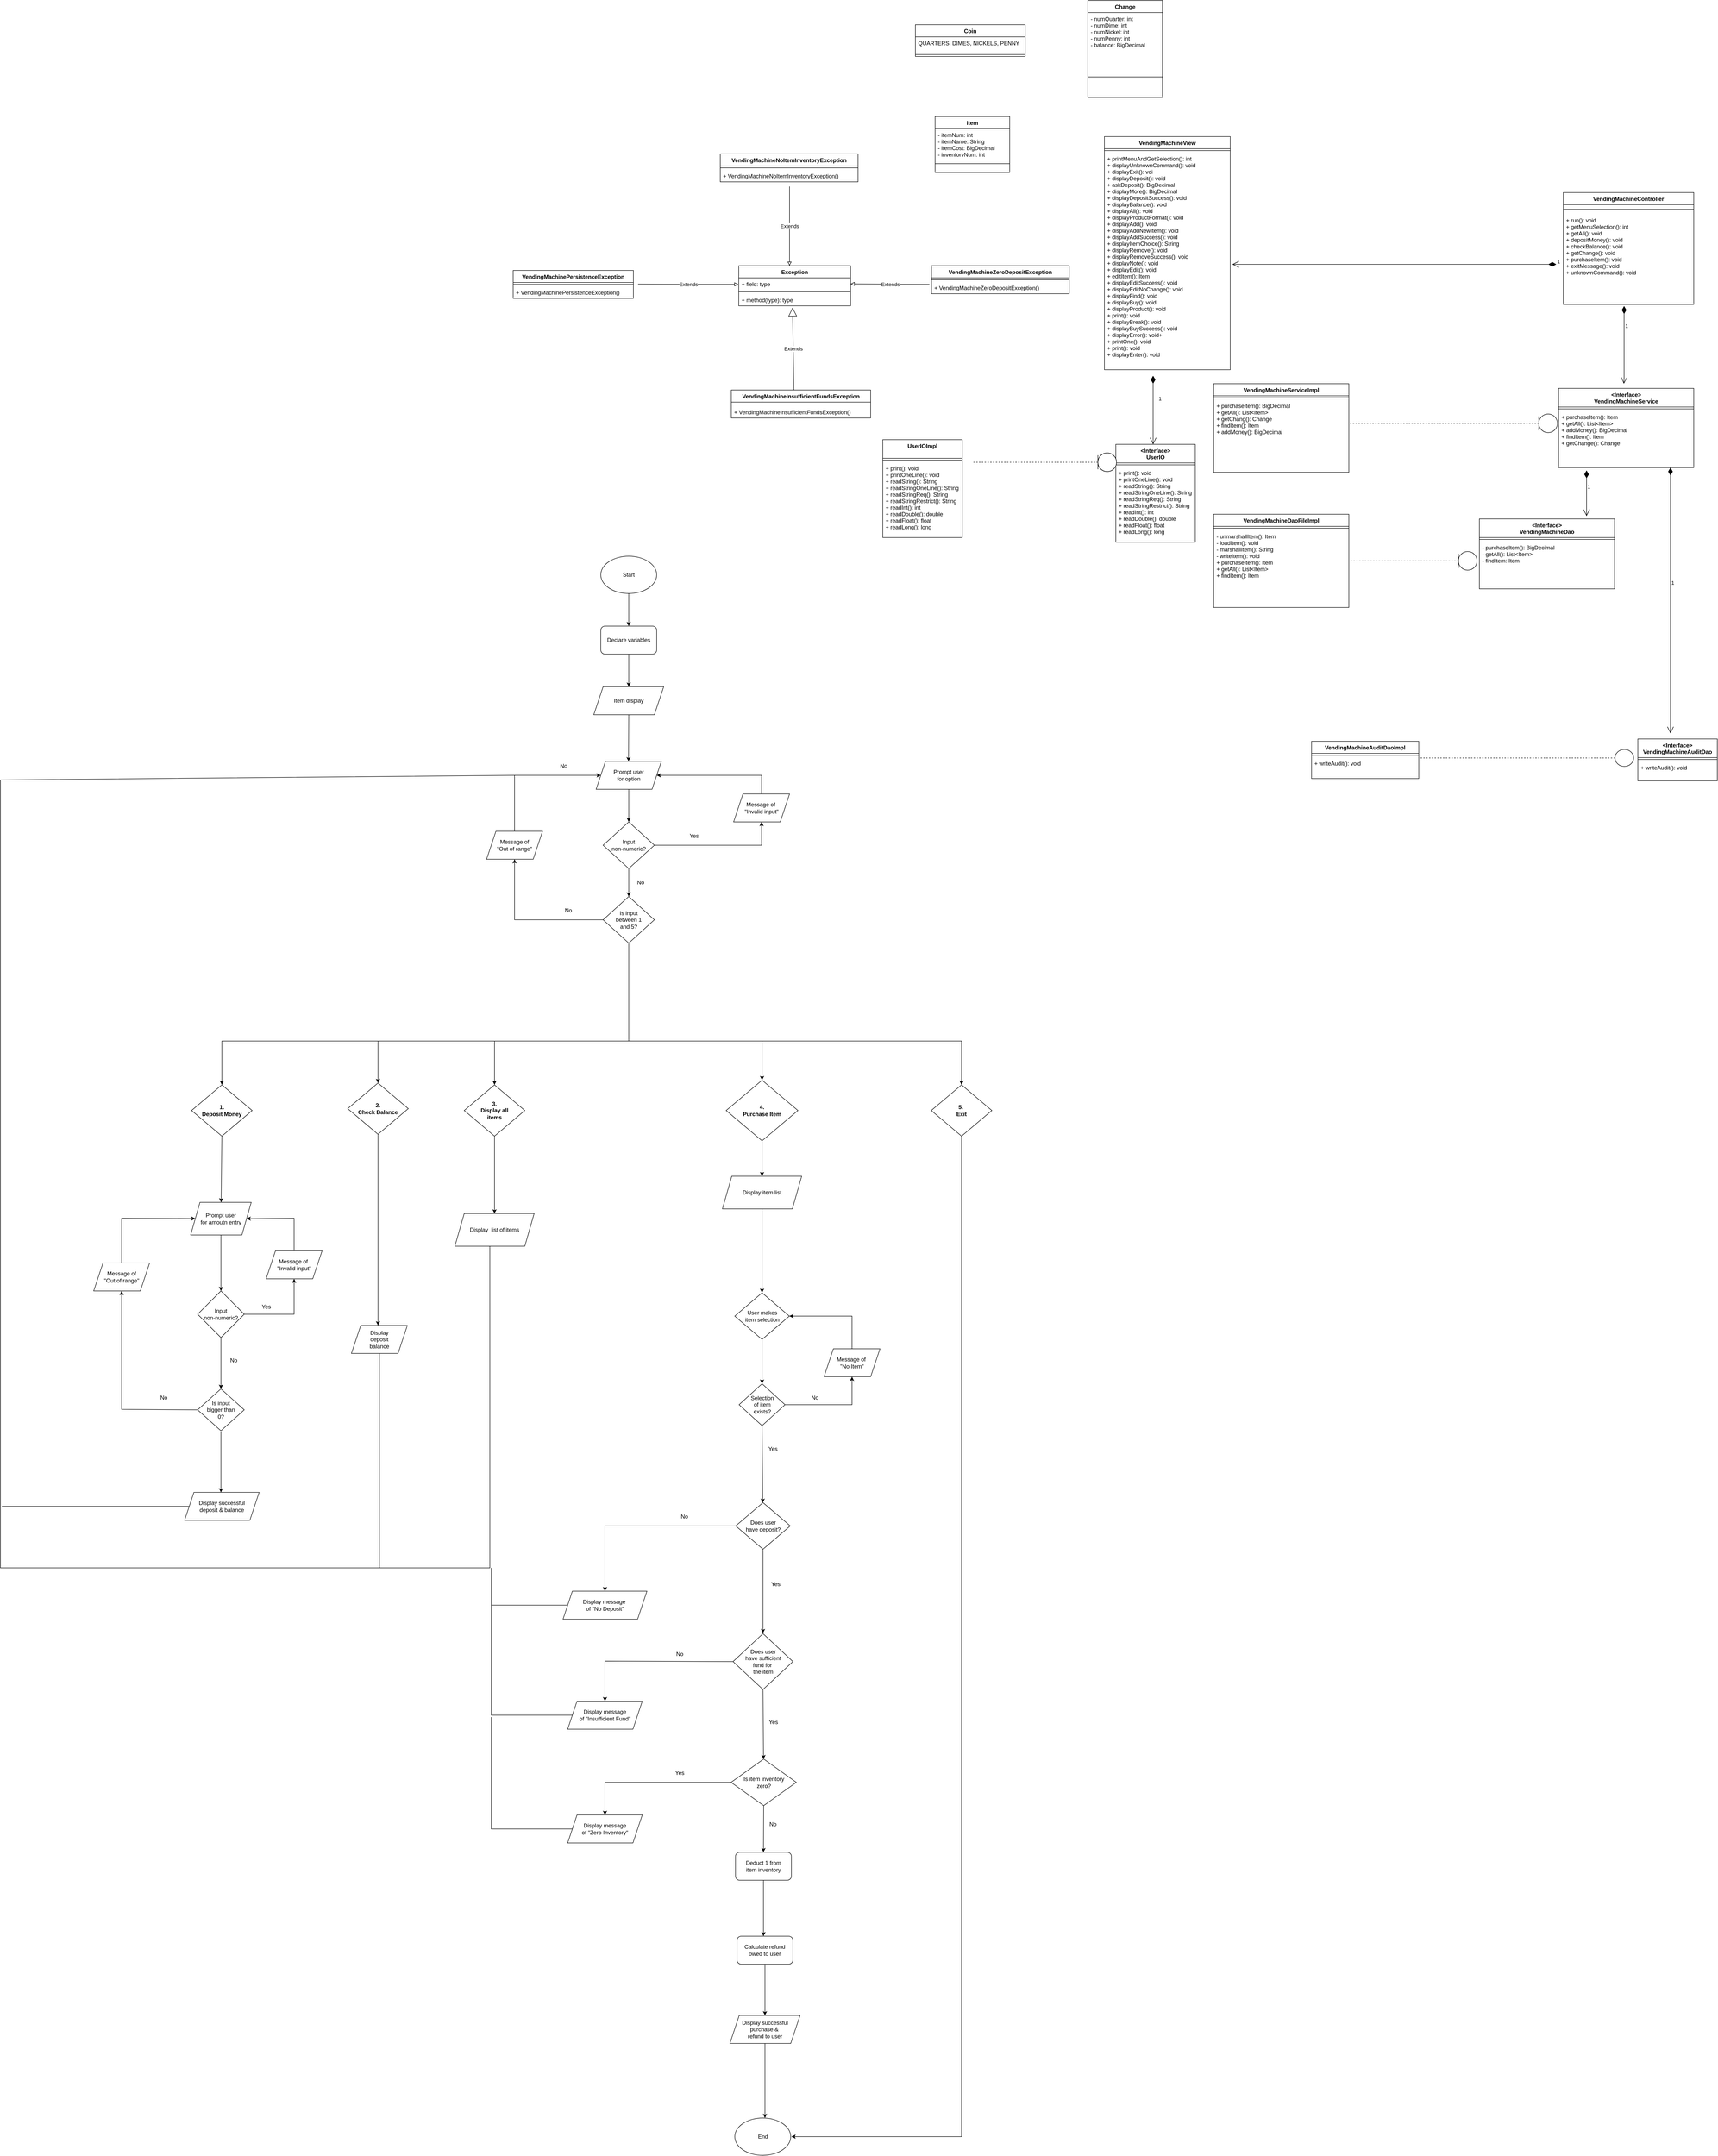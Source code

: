 <mxfile version="20.1.1" type="device"><diagram id="lfZnFg493xUVyy1Haq8Z" name="Page-1"><mxGraphModel dx="4330" dy="4660" grid="1" gridSize="10" guides="1" tooltips="1" connect="1" arrows="1" fold="1" page="1" pageScale="1" pageWidth="850" pageHeight="1100" math="0" shadow="0"><root><mxCell id="0"/><mxCell id="1" parent="0"/><mxCell id="xBN7aVPidOeXTF89LQFy-1" value="Start" style="ellipse;whiteSpace=wrap;html=1;" parent="1" vertex="1"><mxGeometry x="355" y="-590" width="120" height="80" as="geometry"/></mxCell><mxCell id="xBN7aVPidOeXTF89LQFy-2" value="Declare variables" style="rounded=1;whiteSpace=wrap;html=1;" parent="1" vertex="1"><mxGeometry x="355" y="-440" width="120" height="60" as="geometry"/></mxCell><mxCell id="xBN7aVPidOeXTF89LQFy-6" value="3.&lt;br&gt;Display all&lt;br&gt;items" style="rhombus;whiteSpace=wrap;html=1;fontStyle=1" parent="1" vertex="1"><mxGeometry x="62" y="544" width="130" height="110" as="geometry"/></mxCell><mxCell id="xBN7aVPidOeXTF89LQFy-10" value="5.&amp;nbsp;&lt;br&gt;Exit" style="rhombus;whiteSpace=wrap;html=1;fontStyle=1" parent="1" vertex="1"><mxGeometry x="1064" y="544" width="130" height="110" as="geometry"/></mxCell><mxCell id="xBN7aVPidOeXTF89LQFy-11" value="Display&amp;nbsp; list of items" style="shape=parallelogram;perimeter=parallelogramPerimeter;whiteSpace=wrap;html=1;fixedSize=1;" parent="1" vertex="1"><mxGeometry x="42" y="820" width="170" height="70" as="geometry"/></mxCell><mxCell id="xBN7aVPidOeXTF89LQFy-34" value="End" style="ellipse;whiteSpace=wrap;html=1;" parent="1" vertex="1"><mxGeometry x="642.5" y="2760" width="120" height="80" as="geometry"/></mxCell><mxCell id="xBN7aVPidOeXTF89LQFy-35" value="" style="endArrow=classic;html=1;rounded=0;entryX=0.5;entryY=0;entryDx=0;entryDy=0;exitX=0.5;exitY=1;exitDx=0;exitDy=0;" parent="1" source="xBN7aVPidOeXTF89LQFy-1" target="xBN7aVPidOeXTF89LQFy-2" edge="1"><mxGeometry width="50" height="50" relative="1" as="geometry"><mxPoint x="230" y="170" as="sourcePoint"/><mxPoint x="280" y="120" as="targetPoint"/></mxGeometry></mxCell><mxCell id="xBN7aVPidOeXTF89LQFy-38" value="" style="endArrow=classic;html=1;rounded=0;entryX=0.5;entryY=0;entryDx=0;entryDy=0;exitX=0.5;exitY=1;exitDx=0;exitDy=0;" parent="1" target="xBN7aVPidOeXTF89LQFy-6" edge="1" source="FOKgVZqbNKU5GSkKvoMN-7"><mxGeometry width="50" height="50" relative="1" as="geometry"><mxPoint x="415" y="400" as="sourcePoint"/><mxPoint x="280" y="550" as="targetPoint"/><Array as="points"><mxPoint x="415" y="450"/><mxPoint x="127" y="450"/></Array></mxGeometry></mxCell><mxCell id="xBN7aVPidOeXTF89LQFy-43" value="Prompt user &lt;br&gt;for option" style="shape=parallelogram;perimeter=parallelogramPerimeter;whiteSpace=wrap;html=1;fixedSize=1;" parent="1" vertex="1"><mxGeometry x="345" y="-150" width="140" height="60" as="geometry"/></mxCell><mxCell id="xBN7aVPidOeXTF89LQFy-45" value="" style="endArrow=classic;html=1;rounded=0;entryX=0.5;entryY=0;entryDx=0;entryDy=0;exitX=0.5;exitY=1;exitDx=0;exitDy=0;" parent="1" source="xBN7aVPidOeXTF89LQFy-6" target="xBN7aVPidOeXTF89LQFy-11" edge="1"><mxGeometry width="50" height="50" relative="1" as="geometry"><mxPoint x="213" y="840" as="sourcePoint"/><mxPoint x="263" y="790" as="targetPoint"/></mxGeometry></mxCell><mxCell id="xBN7aVPidOeXTF89LQFy-81" value="" style="endArrow=classic;html=1;rounded=0;entryX=0.5;entryY=0;entryDx=0;entryDy=0;" parent="1" target="xBN7aVPidOeXTF89LQFy-10" edge="1"><mxGeometry width="50" height="50" relative="1" as="geometry"><mxPoint x="410" y="450" as="sourcePoint"/><mxPoint x="128" y="360" as="targetPoint"/><Array as="points"><mxPoint x="483" y="450"/><mxPoint x="598" y="450"/><mxPoint x="1129" y="450"/></Array></mxGeometry></mxCell><mxCell id="FOKgVZqbNKU5GSkKvoMN-6" value="Input&lt;br&gt;non-numeric?" style="rhombus;whiteSpace=wrap;html=1;" parent="1" vertex="1"><mxGeometry x="360" y="-20" width="110" height="100" as="geometry"/></mxCell><mxCell id="FOKgVZqbNKU5GSkKvoMN-7" value="Is input &lt;br&gt;between 1 &lt;br&gt;and 5?" style="rhombus;whiteSpace=wrap;html=1;" parent="1" vertex="1"><mxGeometry x="360" y="140" width="110" height="100" as="geometry"/></mxCell><mxCell id="FOKgVZqbNKU5GSkKvoMN-8" value="" style="endArrow=classic;html=1;rounded=0;exitX=0.5;exitY=1;exitDx=0;exitDy=0;exitPerimeter=0;" parent="1" source="xBN7aVPidOeXTF89LQFy-43" target="FOKgVZqbNKU5GSkKvoMN-6" edge="1"><mxGeometry width="50" height="50" relative="1" as="geometry"><mxPoint x="390" y="170" as="sourcePoint"/><mxPoint x="440" y="120" as="targetPoint"/></mxGeometry></mxCell><mxCell id="FOKgVZqbNKU5GSkKvoMN-9" value="" style="endArrow=classic;html=1;rounded=0;exitX=1;exitY=0.5;exitDx=0;exitDy=0;entryX=0.5;entryY=1;entryDx=0;entryDy=0;" parent="1" source="FOKgVZqbNKU5GSkKvoMN-6" target="FOKgVZqbNKU5GSkKvoMN-67" edge="1"><mxGeometry width="50" height="50" relative="1" as="geometry"><mxPoint x="390" y="170" as="sourcePoint"/><mxPoint x="730" y="30" as="targetPoint"/><Array as="points"><mxPoint x="570" y="30"/><mxPoint x="700" y="30"/></Array></mxGeometry></mxCell><mxCell id="FOKgVZqbNKU5GSkKvoMN-10" value="" style="endArrow=classic;html=1;rounded=0;exitX=0.5;exitY=1;exitDx=0;exitDy=0;entryX=0.5;entryY=0;entryDx=0;entryDy=0;" parent="1" source="FOKgVZqbNKU5GSkKvoMN-6" target="FOKgVZqbNKU5GSkKvoMN-7" edge="1"><mxGeometry width="50" height="50" relative="1" as="geometry"><mxPoint x="390" y="130" as="sourcePoint"/><mxPoint x="500" y="240" as="targetPoint"/></mxGeometry></mxCell><mxCell id="FOKgVZqbNKU5GSkKvoMN-23" value="" style="endArrow=none;html=1;rounded=0;entryX=0.5;entryY=1;entryDx=0;entryDy=0;startArrow=none;strokeColor=none;" parent="1" edge="1"><mxGeometry width="50" height="50" relative="1" as="geometry"><mxPoint x="-428.059" y="1620" as="sourcePoint"/><mxPoint x="-426" y="1480" as="targetPoint"/><Array as="points"/></mxGeometry></mxCell><mxCell id="FOKgVZqbNKU5GSkKvoMN-65" value="No" style="text;html=1;align=center;verticalAlign=middle;resizable=0;points=[];autosize=1;strokeColor=none;fillColor=none;" parent="1" vertex="1"><mxGeometry x="425" y="100" width="30" height="20" as="geometry"/></mxCell><mxCell id="FOKgVZqbNKU5GSkKvoMN-67" value="Message of&amp;nbsp;&lt;br&gt;&quot;Invalid input&quot;" style="shape=parallelogram;perimeter=parallelogramPerimeter;whiteSpace=wrap;html=1;fixedSize=1;" parent="1" vertex="1"><mxGeometry x="640" y="-80" width="120" height="60" as="geometry"/></mxCell><mxCell id="FOKgVZqbNKU5GSkKvoMN-68" value="" style="endArrow=classic;html=1;rounded=0;entryX=1;entryY=0.5;entryDx=0;entryDy=0;exitX=0.5;exitY=0;exitDx=0;exitDy=0;" parent="1" source="FOKgVZqbNKU5GSkKvoMN-67" target="xBN7aVPidOeXTF89LQFy-43" edge="1"><mxGeometry width="50" height="50" relative="1" as="geometry"><mxPoint x="710" y="-120" as="sourcePoint"/><mxPoint x="755" y="-150" as="targetPoint"/><Array as="points"><mxPoint x="700" y="-120"/></Array></mxGeometry></mxCell><mxCell id="FOKgVZqbNKU5GSkKvoMN-70" value="Yes" style="text;html=1;align=center;verticalAlign=middle;resizable=0;points=[];autosize=1;strokeColor=none;fillColor=none;" parent="1" vertex="1"><mxGeometry x="535" width="40" height="20" as="geometry"/></mxCell><mxCell id="FOKgVZqbNKU5GSkKvoMN-72" value="No" style="text;html=1;align=center;verticalAlign=middle;resizable=0;points=[];autosize=1;strokeColor=none;fillColor=none;" parent="1" vertex="1"><mxGeometry x="270" y="160" width="30" height="20" as="geometry"/></mxCell><mxCell id="FOKgVZqbNKU5GSkKvoMN-73" value="Message of &lt;br&gt;&quot;Out of range&quot;" style="shape=parallelogram;perimeter=parallelogramPerimeter;whiteSpace=wrap;html=1;fixedSize=1;" parent="1" vertex="1"><mxGeometry x="110" width="120" height="60" as="geometry"/></mxCell><mxCell id="FOKgVZqbNKU5GSkKvoMN-74" value="" style="endArrow=classic;html=1;rounded=0;entryX=0.5;entryY=1;entryDx=0;entryDy=0;exitX=0;exitY=0.5;exitDx=0;exitDy=0;" parent="1" source="FOKgVZqbNKU5GSkKvoMN-7" target="FOKgVZqbNKU5GSkKvoMN-73" edge="1"><mxGeometry width="50" height="50" relative="1" as="geometry"><mxPoint x="170" y="190" as="sourcePoint"/><mxPoint x="490" y="40" as="targetPoint"/><Array as="points"><mxPoint x="170" y="190"/></Array></mxGeometry></mxCell><mxCell id="FOKgVZqbNKU5GSkKvoMN-75" value="" style="endArrow=classic;html=1;rounded=0;exitX=0.5;exitY=0;exitDx=0;exitDy=0;entryX=0;entryY=0.5;entryDx=0;entryDy=0;" parent="1" source="FOKgVZqbNKU5GSkKvoMN-73" target="xBN7aVPidOeXTF89LQFy-43" edge="1"><mxGeometry width="50" height="50" relative="1" as="geometry"><mxPoint x="440" y="90" as="sourcePoint"/><mxPoint x="170" y="-120" as="targetPoint"/><Array as="points"><mxPoint x="170" y="-120"/></Array></mxGeometry></mxCell><mxCell id="u7jeLfKFy6YRmTF81xtY-1" value="Item display" style="shape=parallelogram;perimeter=parallelogramPerimeter;whiteSpace=wrap;html=1;fixedSize=1;" parent="1" vertex="1"><mxGeometry x="340" y="-310" width="150" height="60" as="geometry"/></mxCell><mxCell id="u7jeLfKFy6YRmTF81xtY-2" value="" style="endArrow=classic;html=1;rounded=0;exitX=0.5;exitY=1;exitDx=0;exitDy=0;entryX=0.5;entryY=0;entryDx=0;entryDy=0;" parent="1" source="xBN7aVPidOeXTF89LQFy-2" target="u7jeLfKFy6YRmTF81xtY-1" edge="1"><mxGeometry width="50" height="50" relative="1" as="geometry"><mxPoint x="480" y="-270" as="sourcePoint"/><mxPoint x="530" y="-320" as="targetPoint"/></mxGeometry></mxCell><mxCell id="u7jeLfKFy6YRmTF81xtY-3" value="" style="endArrow=classic;html=1;rounded=0;exitX=0.5;exitY=1;exitDx=0;exitDy=0;" parent="1" source="u7jeLfKFy6YRmTF81xtY-1" edge="1"><mxGeometry width="50" height="50" relative="1" as="geometry"><mxPoint x="414.5" y="-230" as="sourcePoint"/><mxPoint x="414.5" y="-150" as="targetPoint"/></mxGeometry></mxCell><mxCell id="u7jeLfKFy6YRmTF81xtY-5" value="2.&lt;br&gt;Check Balance" style="rhombus;whiteSpace=wrap;html=1;fontStyle=1" parent="1" vertex="1"><mxGeometry x="-188" y="540" width="130" height="110" as="geometry"/></mxCell><mxCell id="u7jeLfKFy6YRmTF81xtY-6" value="1.&lt;br&gt;Deposit Money" style="rhombus;whiteSpace=wrap;html=1;fontStyle=1" parent="1" vertex="1"><mxGeometry x="-523" y="544" width="130" height="110" as="geometry"/></mxCell><mxCell id="u7jeLfKFy6YRmTF81xtY-7" value="" style="endArrow=classic;html=1;rounded=0;entryX=0.5;entryY=0;entryDx=0;entryDy=0;" parent="1" target="u7jeLfKFy6YRmTF81xtY-6" edge="1"><mxGeometry width="50" height="50" relative="1" as="geometry"><mxPoint x="-123" y="450" as="sourcePoint"/><mxPoint x="-523" y="-120" as="targetPoint"/><Array as="points"><mxPoint x="-458" y="450"/></Array></mxGeometry></mxCell><mxCell id="u7jeLfKFy6YRmTF81xtY-8" value="Prompt user&lt;br&gt;for amoutn entry" style="shape=parallelogram;perimeter=parallelogramPerimeter;whiteSpace=wrap;html=1;fixedSize=1;" parent="1" vertex="1"><mxGeometry x="-525" y="796" width="130" height="70" as="geometry"/></mxCell><mxCell id="u7jeLfKFy6YRmTF81xtY-9" value="Input&lt;br&gt;non-numeric?" style="rhombus;whiteSpace=wrap;html=1;" parent="1" vertex="1"><mxGeometry x="-510" y="986" width="100" height="100" as="geometry"/></mxCell><mxCell id="u7jeLfKFy6YRmTF81xtY-10" value="Is input&lt;br&gt;bigger than&lt;br&gt;0?" style="rhombus;whiteSpace=wrap;html=1;" parent="1" vertex="1"><mxGeometry x="-510" y="1196" width="100" height="90" as="geometry"/></mxCell><mxCell id="u7jeLfKFy6YRmTF81xtY-11" value="" style="endArrow=classic;html=1;rounded=0;exitX=0.5;exitY=1;exitDx=0;exitDy=0;" parent="1" source="u7jeLfKFy6YRmTF81xtY-9" target="u7jeLfKFy6YRmTF81xtY-10" edge="1"><mxGeometry width="50" height="50" relative="1" as="geometry"><mxPoint x="-410" y="1176" as="sourcePoint"/><mxPoint x="-360" y="1126" as="targetPoint"/></mxGeometry></mxCell><mxCell id="u7jeLfKFy6YRmTF81xtY-12" value="" style="endArrow=classic;html=1;rounded=0;exitX=0.5;exitY=1;exitDx=0;exitDy=0;entryX=0.5;entryY=0;entryDx=0;entryDy=0;" parent="1" source="u7jeLfKFy6YRmTF81xtY-8" target="u7jeLfKFy6YRmTF81xtY-9" edge="1"><mxGeometry width="50" height="50" relative="1" as="geometry"><mxPoint x="-410" y="926" as="sourcePoint"/><mxPoint x="-360" y="876" as="targetPoint"/></mxGeometry></mxCell><mxCell id="u7jeLfKFy6YRmTF81xtY-13" value="" style="endArrow=classic;html=1;rounded=0;exitX=0.5;exitY=1;exitDx=0;exitDy=0;" parent="1" source="u7jeLfKFy6YRmTF81xtY-6" target="u7jeLfKFy6YRmTF81xtY-8" edge="1"><mxGeometry width="50" height="50" relative="1" as="geometry"><mxPoint x="-493" y="610" as="sourcePoint"/><mxPoint x="-443" y="560" as="targetPoint"/></mxGeometry></mxCell><mxCell id="u7jeLfKFy6YRmTF81xtY-14" value="Message of&amp;nbsp;&lt;br&gt;&quot;Invalid input&quot;" style="shape=parallelogram;perimeter=parallelogramPerimeter;whiteSpace=wrap;html=1;fixedSize=1;" parent="1" vertex="1"><mxGeometry x="-363" y="900" width="120" height="60" as="geometry"/></mxCell><mxCell id="u7jeLfKFy6YRmTF81xtY-15" value="" style="endArrow=classic;html=1;rounded=0;exitX=1;exitY=0.5;exitDx=0;exitDy=0;entryX=0.5;entryY=1;entryDx=0;entryDy=0;" parent="1" source="u7jeLfKFy6YRmTF81xtY-9" target="u7jeLfKFy6YRmTF81xtY-14" edge="1"><mxGeometry width="50" height="50" relative="1" as="geometry"><mxPoint x="-353" y="1050" as="sourcePoint"/><mxPoint x="-253" y="1040" as="targetPoint"/><Array as="points"><mxPoint x="-303" y="1036"/></Array></mxGeometry></mxCell><mxCell id="u7jeLfKFy6YRmTF81xtY-16" value="Yes" style="text;html=1;align=center;verticalAlign=middle;resizable=0;points=[];autosize=1;strokeColor=none;fillColor=none;" parent="1" vertex="1"><mxGeometry x="-383" y="1005" width="40" height="30" as="geometry"/></mxCell><mxCell id="u7jeLfKFy6YRmTF81xtY-17" value="No" style="text;html=1;align=center;verticalAlign=middle;resizable=0;points=[];autosize=1;strokeColor=none;fillColor=none;" parent="1" vertex="1"><mxGeometry x="-453" y="1120" width="40" height="30" as="geometry"/></mxCell><mxCell id="u7jeLfKFy6YRmTF81xtY-18" value="" style="endArrow=classic;html=1;rounded=0;entryX=1;entryY=0.5;entryDx=0;entryDy=0;exitX=0.5;exitY=0;exitDx=0;exitDy=0;" parent="1" source="u7jeLfKFy6YRmTF81xtY-14" target="u7jeLfKFy6YRmTF81xtY-8" edge="1"><mxGeometry width="50" height="50" relative="1" as="geometry"><mxPoint x="-253" y="830" as="sourcePoint"/><mxPoint x="-113" y="980" as="targetPoint"/><Array as="points"><mxPoint x="-303" y="830"/></Array></mxGeometry></mxCell><mxCell id="u7jeLfKFy6YRmTF81xtY-19" value="Message of&lt;br&gt;&quot;Out of range&quot;" style="shape=parallelogram;perimeter=parallelogramPerimeter;whiteSpace=wrap;html=1;fixedSize=1;" parent="1" vertex="1"><mxGeometry x="-733" y="926" width="120" height="60" as="geometry"/></mxCell><mxCell id="u7jeLfKFy6YRmTF81xtY-20" value="" style="endArrow=classic;html=1;rounded=0;entryX=0.5;entryY=1;entryDx=0;entryDy=0;exitX=0;exitY=0.5;exitDx=0;exitDy=0;" parent="1" source="u7jeLfKFy6YRmTF81xtY-10" target="u7jeLfKFy6YRmTF81xtY-19" edge="1"><mxGeometry width="50" height="50" relative="1" as="geometry"><mxPoint x="-513" y="1240" as="sourcePoint"/><mxPoint x="-683" y="1050" as="targetPoint"/><Array as="points"><mxPoint x="-673" y="1240"/></Array></mxGeometry></mxCell><mxCell id="u7jeLfKFy6YRmTF81xtY-22" value="No" style="text;html=1;align=center;verticalAlign=middle;resizable=0;points=[];autosize=1;strokeColor=none;fillColor=none;" parent="1" vertex="1"><mxGeometry x="-603" y="1200" width="40" height="30" as="geometry"/></mxCell><mxCell id="u7jeLfKFy6YRmTF81xtY-23" value="" style="endArrow=classic;html=1;rounded=0;exitX=0.5;exitY=0;exitDx=0;exitDy=0;" parent="1" source="u7jeLfKFy6YRmTF81xtY-19" target="u7jeLfKFy6YRmTF81xtY-8" edge="1"><mxGeometry width="50" height="50" relative="1" as="geometry"><mxPoint x="-663" y="900" as="sourcePoint"/><mxPoint x="-663" y="810" as="targetPoint"/><Array as="points"><mxPoint x="-673" y="830"/></Array></mxGeometry></mxCell><mxCell id="u7jeLfKFy6YRmTF81xtY-24" value="" style="endArrow=classic;html=1;rounded=0;" parent="1" edge="1"><mxGeometry width="50" height="50" relative="1" as="geometry"><mxPoint x="-460" y="1288" as="sourcePoint"/><mxPoint x="-460" y="1418" as="targetPoint"/></mxGeometry></mxCell><mxCell id="u7jeLfKFy6YRmTF81xtY-25" value="Display successful&lt;br&gt;deposit &amp;amp; balance" style="shape=parallelogram;perimeter=parallelogramPerimeter;whiteSpace=wrap;html=1;fixedSize=1;" parent="1" vertex="1"><mxGeometry x="-538" y="1418" width="160" height="60" as="geometry"/></mxCell><mxCell id="u7jeLfKFy6YRmTF81xtY-28" value="" style="endArrow=classic;html=1;rounded=0;entryX=0.5;entryY=0;entryDx=0;entryDy=0;" parent="1" target="u7jeLfKFy6YRmTF81xtY-5" edge="1"><mxGeometry width="50" height="50" relative="1" as="geometry"><mxPoint x="127" y="450" as="sourcePoint"/><mxPoint x="17" y="660" as="targetPoint"/><Array as="points"><mxPoint x="-123" y="450"/></Array></mxGeometry></mxCell><mxCell id="u7jeLfKFy6YRmTF81xtY-29" value="Display&lt;br&gt;deposit&lt;br&gt;balance" style="shape=parallelogram;perimeter=parallelogramPerimeter;whiteSpace=wrap;html=1;fixedSize=1;" parent="1" vertex="1"><mxGeometry x="-180" y="1060" width="120" height="60" as="geometry"/></mxCell><mxCell id="u7jeLfKFy6YRmTF81xtY-30" value="" style="endArrow=classic;html=1;rounded=0;exitX=0.5;exitY=1;exitDx=0;exitDy=0;" parent="1" source="u7jeLfKFy6YRmTF81xtY-5" edge="1"><mxGeometry width="50" height="50" relative="1" as="geometry"><mxPoint x="-63" y="860" as="sourcePoint"/><mxPoint x="-123" y="1060" as="targetPoint"/></mxGeometry></mxCell><mxCell id="u7jeLfKFy6YRmTF81xtY-31" value="" style="endArrow=none;html=1;rounded=0;entryX=0.5;entryY=1;entryDx=0;entryDy=0;" parent="1" target="u7jeLfKFy6YRmTF81xtY-29" edge="1"><mxGeometry width="50" height="50" relative="1" as="geometry"><mxPoint x="170" y="-120" as="sourcePoint"/><mxPoint x="-13" y="1370" as="targetPoint"/><Array as="points"><mxPoint x="-933" y="-110"/><mxPoint x="-933" y="1580"/><mxPoint x="-120" y="1580"/></Array></mxGeometry></mxCell><mxCell id="u7jeLfKFy6YRmTF81xtY-32" value="" style="endArrow=none;html=1;rounded=0;entryX=0.441;entryY=1;entryDx=0;entryDy=0;entryPerimeter=0;" parent="1" target="xBN7aVPidOeXTF89LQFy-11" edge="1"><mxGeometry width="50" height="50" relative="1" as="geometry"><mxPoint x="-133" y="1580" as="sourcePoint"/><mxPoint x="207" y="1370" as="targetPoint"/><Array as="points"><mxPoint x="117" y="1580"/></Array></mxGeometry></mxCell><mxCell id="u7jeLfKFy6YRmTF81xtY-38" value="4.&lt;br&gt;Purchase Item" style="rhombus;whiteSpace=wrap;html=1;fontStyle=1" parent="1" vertex="1"><mxGeometry x="624" y="534" width="154" height="130" as="geometry"/></mxCell><mxCell id="u7jeLfKFy6YRmTF81xtY-39" value="Display item list" style="shape=parallelogram;perimeter=parallelogramPerimeter;whiteSpace=wrap;html=1;fixedSize=1;" parent="1" vertex="1"><mxGeometry x="616" y="740" width="170" height="70" as="geometry"/></mxCell><mxCell id="u7jeLfKFy6YRmTF81xtY-40" value="User makes&lt;br&gt;item selection" style="rhombus;whiteSpace=wrap;html=1;" parent="1" vertex="1"><mxGeometry x="642.5" y="990" width="117" height="100" as="geometry"/></mxCell><mxCell id="u7jeLfKFy6YRmTF81xtY-42" value="Selection &lt;br&gt;of item&lt;br&gt;exists?" style="rhombus;whiteSpace=wrap;html=1;" parent="1" vertex="1"><mxGeometry x="651.75" y="1185" width="98.5" height="90" as="geometry"/></mxCell><mxCell id="u7jeLfKFy6YRmTF81xtY-43" value="Message of&amp;nbsp;&lt;br&gt;&quot;No Item&quot;" style="shape=parallelogram;perimeter=parallelogramPerimeter;whiteSpace=wrap;html=1;fixedSize=1;" parent="1" vertex="1"><mxGeometry x="834" y="1110" width="120" height="60" as="geometry"/></mxCell><mxCell id="u7jeLfKFy6YRmTF81xtY-44" value="" style="endArrow=classic;html=1;rounded=0;entryX=0.5;entryY=0;entryDx=0;entryDy=0;" parent="1" target="u7jeLfKFy6YRmTF81xtY-38" edge="1"><mxGeometry width="50" height="50" relative="1" as="geometry"><mxPoint x="701" y="450" as="sourcePoint"/><mxPoint x="464" y="370" as="targetPoint"/></mxGeometry></mxCell><mxCell id="u7jeLfKFy6YRmTF81xtY-45" value="" style="endArrow=classic;html=1;rounded=0;exitX=0.5;exitY=1;exitDx=0;exitDy=0;" parent="1" source="u7jeLfKFy6YRmTF81xtY-38" edge="1"><mxGeometry width="50" height="50" relative="1" as="geometry"><mxPoint x="414" y="770" as="sourcePoint"/><mxPoint x="701" y="740" as="targetPoint"/></mxGeometry></mxCell><mxCell id="u7jeLfKFy6YRmTF81xtY-46" value="" style="endArrow=classic;html=1;rounded=0;exitX=0.5;exitY=1;exitDx=0;exitDy=0;entryX=0.5;entryY=0;entryDx=0;entryDy=0;" parent="1" source="u7jeLfKFy6YRmTF81xtY-39" target="u7jeLfKFy6YRmTF81xtY-40" edge="1"><mxGeometry width="50" height="50" relative="1" as="geometry"><mxPoint x="414" y="1040" as="sourcePoint"/><mxPoint x="464" y="990" as="targetPoint"/></mxGeometry></mxCell><mxCell id="u7jeLfKFy6YRmTF81xtY-47" value="" style="endArrow=classic;html=1;rounded=0;exitX=0.5;exitY=1;exitDx=0;exitDy=0;entryX=0.5;entryY=0;entryDx=0;entryDy=0;" parent="1" source="u7jeLfKFy6YRmTF81xtY-40" target="u7jeLfKFy6YRmTF81xtY-42" edge="1"><mxGeometry width="50" height="50" relative="1" as="geometry"><mxPoint x="674" y="1200" as="sourcePoint"/><mxPoint x="724" y="1150" as="targetPoint"/></mxGeometry></mxCell><mxCell id="u7jeLfKFy6YRmTF81xtY-48" value="" style="endArrow=classic;html=1;rounded=0;entryX=0.5;entryY=1;entryDx=0;entryDy=0;exitX=1;exitY=0.5;exitDx=0;exitDy=0;" parent="1" source="u7jeLfKFy6YRmTF81xtY-42" target="u7jeLfKFy6YRmTF81xtY-43" edge="1"><mxGeometry width="50" height="50" relative="1" as="geometry"><mxPoint x="754" y="1230" as="sourcePoint"/><mxPoint x="724" y="1150" as="targetPoint"/><Array as="points"><mxPoint x="894" y="1230"/></Array></mxGeometry></mxCell><mxCell id="u7jeLfKFy6YRmTF81xtY-49" value="No" style="text;html=1;align=center;verticalAlign=middle;resizable=0;points=[];autosize=1;strokeColor=none;fillColor=none;" parent="1" vertex="1"><mxGeometry x="794" y="1200" width="40" height="30" as="geometry"/></mxCell><mxCell id="u7jeLfKFy6YRmTF81xtY-50" value="" style="endArrow=classic;html=1;rounded=0;entryX=1;entryY=0.5;entryDx=0;entryDy=0;exitX=0.5;exitY=0;exitDx=0;exitDy=0;" parent="1" source="u7jeLfKFy6YRmTF81xtY-43" target="u7jeLfKFy6YRmTF81xtY-40" edge="1"><mxGeometry width="50" height="50" relative="1" as="geometry"><mxPoint x="924" y="1040" as="sourcePoint"/><mxPoint x="724" y="1150" as="targetPoint"/><Array as="points"><mxPoint x="894" y="1040"/></Array></mxGeometry></mxCell><mxCell id="u7jeLfKFy6YRmTF81xtY-57" value="Yes" style="text;html=1;align=center;verticalAlign=middle;resizable=0;points=[];autosize=1;strokeColor=none;fillColor=none;" parent="1" vertex="1"><mxGeometry x="704" y="1310" width="40" height="30" as="geometry"/></mxCell><mxCell id="u7jeLfKFy6YRmTF81xtY-58" value="Does user&lt;br&gt;have sufficient&lt;br&gt;fund for&amp;nbsp;&lt;br&gt;the item" style="rhombus;whiteSpace=wrap;html=1;" parent="1" vertex="1"><mxGeometry x="638.75" y="1721" width="128.5" height="120" as="geometry"/></mxCell><mxCell id="u7jeLfKFy6YRmTF81xtY-59" value="" style="endArrow=classic;html=1;rounded=0;exitX=0.5;exitY=1;exitDx=0;exitDy=0;" parent="1" source="u7jeLfKFy6YRmTF81xtY-42" target="u7jeLfKFy6YRmTF81xtY-64" edge="1"><mxGeometry width="50" height="50" relative="1" as="geometry"><mxPoint x="702" y="1455" as="sourcePoint"/><mxPoint x="702" y="1560" as="targetPoint"/></mxGeometry></mxCell><mxCell id="u7jeLfKFy6YRmTF81xtY-60" value="Yes" style="text;html=1;align=center;verticalAlign=middle;resizable=0;points=[];autosize=1;strokeColor=none;fillColor=none;" parent="1" vertex="1"><mxGeometry x="704" y="1490" width="40" height="30" as="geometry"/></mxCell><mxCell id="u7jeLfKFy6YRmTF81xtY-61" value="Is item inventory&lt;br&gt;zero?" style="rhombus;whiteSpace=wrap;html=1;" parent="1" vertex="1"><mxGeometry x="634.5" y="1990" width="140" height="100" as="geometry"/></mxCell><mxCell id="u7jeLfKFy6YRmTF81xtY-62" value="" style="endArrow=classic;html=1;rounded=0;exitX=0.5;exitY=1;exitDx=0;exitDy=0;" parent="1" source="u7jeLfKFy6YRmTF81xtY-58" target="u7jeLfKFy6YRmTF81xtY-61" edge="1"><mxGeometry width="50" height="50" relative="1" as="geometry"><mxPoint x="695" y="2031" as="sourcePoint"/><mxPoint x="745" y="1981" as="targetPoint"/></mxGeometry></mxCell><mxCell id="u7jeLfKFy6YRmTF81xtY-63" value="Yes" style="text;html=1;align=center;verticalAlign=middle;resizable=0;points=[];autosize=1;strokeColor=none;fillColor=none;" parent="1" vertex="1"><mxGeometry x="705" y="1896" width="40" height="30" as="geometry"/></mxCell><mxCell id="u7jeLfKFy6YRmTF81xtY-64" value="Does user&lt;br&gt;have deposit?" style="rhombus;whiteSpace=wrap;html=1;" parent="1" vertex="1"><mxGeometry x="644.5" y="1440" width="117" height="100" as="geometry"/></mxCell><mxCell id="u7jeLfKFy6YRmTF81xtY-65" value="" style="endArrow=classic;html=1;rounded=0;exitX=0.5;exitY=1;exitDx=0;exitDy=0;" parent="1" source="u7jeLfKFy6YRmTF81xtY-64" edge="1"><mxGeometry width="50" height="50" relative="1" as="geometry"><mxPoint x="694" y="1770" as="sourcePoint"/><mxPoint x="703" y="1720" as="targetPoint"/></mxGeometry></mxCell><mxCell id="u7jeLfKFy6YRmTF81xtY-66" value="Yes" style="text;html=1;align=center;verticalAlign=middle;resizable=0;points=[];autosize=1;strokeColor=none;fillColor=none;" parent="1" vertex="1"><mxGeometry x="710.25" y="1600" width="40" height="30" as="geometry"/></mxCell><mxCell id="u7jeLfKFy6YRmTF81xtY-67" value="Deduct 1 from&lt;br&gt;item inventory" style="rounded=1;whiteSpace=wrap;html=1;" parent="1" vertex="1"><mxGeometry x="644" y="2190" width="120" height="60" as="geometry"/></mxCell><mxCell id="u7jeLfKFy6YRmTF81xtY-68" value="Calculate refund&lt;br&gt;owed to user" style="rounded=1;whiteSpace=wrap;html=1;" parent="1" vertex="1"><mxGeometry x="647.25" y="2370" width="120" height="60" as="geometry"/></mxCell><mxCell id="u7jeLfKFy6YRmTF81xtY-69" value="Display successful&lt;br&gt;purchase &amp;amp;&amp;nbsp;&lt;br&gt;refund to user" style="shape=parallelogram;perimeter=parallelogramPerimeter;whiteSpace=wrap;html=1;fixedSize=1;" parent="1" vertex="1"><mxGeometry x="632" y="2540" width="150.5" height="60" as="geometry"/></mxCell><mxCell id="u7jeLfKFy6YRmTF81xtY-70" value="" style="endArrow=classic;html=1;rounded=0;exitX=0.5;exitY=1;exitDx=0;exitDy=0;entryX=0.5;entryY=0;entryDx=0;entryDy=0;" parent="1" source="u7jeLfKFy6YRmTF81xtY-61" target="u7jeLfKFy6YRmTF81xtY-67" edge="1"><mxGeometry width="50" height="50" relative="1" as="geometry"><mxPoint x="694" y="2050" as="sourcePoint"/><mxPoint x="744" y="2000" as="targetPoint"/></mxGeometry></mxCell><mxCell id="u7jeLfKFy6YRmTF81xtY-71" value="No" style="text;html=1;align=center;verticalAlign=middle;resizable=0;points=[];autosize=1;strokeColor=none;fillColor=none;" parent="1" vertex="1"><mxGeometry x="704" y="2115" width="40" height="30" as="geometry"/></mxCell><mxCell id="u7jeLfKFy6YRmTF81xtY-72" value="" style="endArrow=classic;html=1;rounded=0;exitX=0.5;exitY=1;exitDx=0;exitDy=0;" parent="1" source="u7jeLfKFy6YRmTF81xtY-67" edge="1"><mxGeometry width="50" height="50" relative="1" as="geometry"><mxPoint x="694" y="2400" as="sourcePoint"/><mxPoint x="704" y="2370" as="targetPoint"/></mxGeometry></mxCell><mxCell id="u7jeLfKFy6YRmTF81xtY-73" value="" style="endArrow=classic;html=1;rounded=0;entryX=0.5;entryY=0;entryDx=0;entryDy=0;exitX=0.5;exitY=1;exitDx=0;exitDy=0;" parent="1" source="u7jeLfKFy6YRmTF81xtY-68" target="u7jeLfKFy6YRmTF81xtY-69" edge="1"><mxGeometry width="50" height="50" relative="1" as="geometry"><mxPoint x="704" y="2450" as="sourcePoint"/><mxPoint x="744" y="2350" as="targetPoint"/></mxGeometry></mxCell><mxCell id="u7jeLfKFy6YRmTF81xtY-74" value="" style="endArrow=classic;html=1;rounded=0;entryX=0.5;entryY=0;entryDx=0;entryDy=0;exitX=0.5;exitY=1;exitDx=0;exitDy=0;" parent="1" source="u7jeLfKFy6YRmTF81xtY-69" edge="1"><mxGeometry width="50" height="50" relative="1" as="geometry"><mxPoint x="574" y="2730" as="sourcePoint"/><mxPoint x="707.25" y="2760" as="targetPoint"/></mxGeometry></mxCell><mxCell id="u7jeLfKFy6YRmTF81xtY-75" value="" style="endArrow=classic;html=1;rounded=0;exitX=0.5;exitY=1;exitDx=0;exitDy=0;" parent="1" source="xBN7aVPidOeXTF89LQFy-10" edge="1"><mxGeometry width="50" height="50" relative="1" as="geometry"><mxPoint x="924" y="890" as="sourcePoint"/><mxPoint x="764" y="2800" as="targetPoint"/><Array as="points"><mxPoint x="1129" y="2800"/></Array></mxGeometry></mxCell><mxCell id="u7jeLfKFy6YRmTF81xtY-77" value="No" style="text;html=1;align=center;verticalAlign=middle;resizable=0;points=[];autosize=1;strokeColor=none;fillColor=none;" parent="1" vertex="1"><mxGeometry x="514" y="1455" width="40" height="30" as="geometry"/></mxCell><mxCell id="u7jeLfKFy6YRmTF81xtY-79" value="No" style="text;html=1;align=center;verticalAlign=middle;resizable=0;points=[];autosize=1;strokeColor=none;fillColor=none;" parent="1" vertex="1"><mxGeometry x="504" y="1750" width="40" height="30" as="geometry"/></mxCell><mxCell id="u7jeLfKFy6YRmTF81xtY-81" value="Yes" style="text;html=1;align=center;verticalAlign=middle;resizable=0;points=[];autosize=1;strokeColor=none;fillColor=none;" parent="1" vertex="1"><mxGeometry x="504" y="2005" width="40" height="30" as="geometry"/></mxCell><mxCell id="u7jeLfKFy6YRmTF81xtY-82" value="Display message&amp;nbsp;&lt;br&gt;of &quot;No Deposit&quot;" style="shape=parallelogram;perimeter=parallelogramPerimeter;whiteSpace=wrap;html=1;fixedSize=1;" parent="1" vertex="1"><mxGeometry x="274" y="1630" width="180" height="60" as="geometry"/></mxCell><mxCell id="u7jeLfKFy6YRmTF81xtY-83" value="" style="endArrow=classic;html=1;rounded=0;entryX=0.5;entryY=0;entryDx=0;entryDy=0;" parent="1" target="u7jeLfKFy6YRmTF81xtY-82" edge="1"><mxGeometry width="50" height="50" relative="1" as="geometry"><mxPoint x="644" y="1490" as="sourcePoint"/><mxPoint x="374" y="1590" as="targetPoint"/><Array as="points"><mxPoint x="364" y="1490"/></Array></mxGeometry></mxCell><mxCell id="u7jeLfKFy6YRmTF81xtY-84" value="Display message&lt;br&gt;of &quot;Insufficient Fund&quot;" style="shape=parallelogram;perimeter=parallelogramPerimeter;whiteSpace=wrap;html=1;fixedSize=1;" parent="1" vertex="1"><mxGeometry x="284" y="1866" width="160" height="60" as="geometry"/></mxCell><mxCell id="u7jeLfKFy6YRmTF81xtY-85" value="" style="endArrow=classic;html=1;rounded=0;exitX=0;exitY=0.5;exitDx=0;exitDy=0;entryX=0.5;entryY=0;entryDx=0;entryDy=0;" parent="1" source="u7jeLfKFy6YRmTF81xtY-58" target="u7jeLfKFy6YRmTF81xtY-84" edge="1"><mxGeometry width="50" height="50" relative="1" as="geometry"><mxPoint x="554" y="1730" as="sourcePoint"/><mxPoint x="314" y="1790" as="targetPoint"/><Array as="points"><mxPoint x="364" y="1780"/></Array></mxGeometry></mxCell><mxCell id="u7jeLfKFy6YRmTF81xtY-86" value="Display message&lt;br&gt;of &quot;Zero Inventory&quot;" style="shape=parallelogram;perimeter=parallelogramPerimeter;whiteSpace=wrap;html=1;fixedSize=1;" parent="1" vertex="1"><mxGeometry x="284" y="2110" width="160" height="60" as="geometry"/></mxCell><mxCell id="u7jeLfKFy6YRmTF81xtY-87" value="" style="endArrow=classic;html=1;rounded=0;exitX=0;exitY=0.5;exitDx=0;exitDy=0;entryX=0.5;entryY=0;entryDx=0;entryDy=0;" parent="1" source="u7jeLfKFy6YRmTF81xtY-61" target="u7jeLfKFy6YRmTF81xtY-86" edge="1"><mxGeometry width="50" height="50" relative="1" as="geometry"><mxPoint x="554" y="2070" as="sourcePoint"/><mxPoint x="334" y="2030" as="targetPoint"/><Array as="points"><mxPoint x="364" y="2040"/></Array></mxGeometry></mxCell><mxCell id="u7jeLfKFy6YRmTF81xtY-89" value="" style="endArrow=none;html=1;rounded=0;entryX=0;entryY=0.5;entryDx=0;entryDy=0;" parent="1" target="u7jeLfKFy6YRmTF81xtY-84" edge="1"><mxGeometry width="50" height="50" relative="1" as="geometry"><mxPoint x="120" y="1660" as="sourcePoint"/><mxPoint x="458" y="2020" as="targetPoint"/><Array as="points"><mxPoint x="120" y="1896"/></Array></mxGeometry></mxCell><mxCell id="u7jeLfKFy6YRmTF81xtY-90" value="" style="endArrow=none;html=1;rounded=0;entryX=0;entryY=0.5;entryDx=0;entryDy=0;" parent="1" target="u7jeLfKFy6YRmTF81xtY-86" edge="1"><mxGeometry width="50" height="50" relative="1" as="geometry"><mxPoint x="120" y="1900" as="sourcePoint"/><mxPoint x="338" y="2150" as="targetPoint"/><Array as="points"><mxPoint x="120" y="2140"/></Array></mxGeometry></mxCell><mxCell id="u7jeLfKFy6YRmTF81xtY-104" value="No" style="text;html=1;align=center;verticalAlign=middle;resizable=0;points=[];autosize=1;strokeColor=none;fillColor=none;" parent="1" vertex="1"><mxGeometry x="260" y="-150" width="30" height="20" as="geometry"/></mxCell><mxCell id="u7jeLfKFy6YRmTF81xtY-108" value="Exception" style="swimlane;fontStyle=1;align=center;verticalAlign=top;childLayout=stackLayout;horizontal=1;startSize=26;horizontalStack=0;resizeParent=1;resizeParentMax=0;resizeLast=0;collapsible=1;marginBottom=0;" parent="1" vertex="1"><mxGeometry x="651" y="-1213" width="240" height="86" as="geometry"/></mxCell><mxCell id="u7jeLfKFy6YRmTF81xtY-109" value="+ field: type" style="text;strokeColor=none;fillColor=none;align=left;verticalAlign=top;spacingLeft=4;spacingRight=4;overflow=hidden;rotatable=0;points=[[0,0.5],[1,0.5]];portConstraint=eastwest;" parent="u7jeLfKFy6YRmTF81xtY-108" vertex="1"><mxGeometry y="26" width="240" height="26" as="geometry"/></mxCell><mxCell id="u7jeLfKFy6YRmTF81xtY-110" value="" style="line;strokeWidth=1;fillColor=none;align=left;verticalAlign=middle;spacingTop=-1;spacingLeft=3;spacingRight=3;rotatable=0;labelPosition=right;points=[];portConstraint=eastwest;" parent="u7jeLfKFy6YRmTF81xtY-108" vertex="1"><mxGeometry y="52" width="240" height="8" as="geometry"/></mxCell><mxCell id="u7jeLfKFy6YRmTF81xtY-111" value="+ method(type): type" style="text;strokeColor=none;fillColor=none;align=left;verticalAlign=top;spacingLeft=4;spacingRight=4;overflow=hidden;rotatable=0;points=[[0,0.5],[1,0.5]];portConstraint=eastwest;" parent="u7jeLfKFy6YRmTF81xtY-108" vertex="1"><mxGeometry y="60" width="240" height="26" as="geometry"/></mxCell><mxCell id="u7jeLfKFy6YRmTF81xtY-112" value="VendingMachineInsufficientFundsException" style="swimlane;fontStyle=1;align=center;verticalAlign=top;childLayout=stackLayout;horizontal=1;startSize=26;horizontalStack=0;resizeParent=1;resizeParentMax=0;resizeLast=0;collapsible=1;marginBottom=0;" parent="1" vertex="1"><mxGeometry x="635" y="-946.5" width="299" height="60" as="geometry"/></mxCell><mxCell id="u7jeLfKFy6YRmTF81xtY-113" value="" style="line;strokeWidth=1;fillColor=none;align=left;verticalAlign=middle;spacingTop=-1;spacingLeft=3;spacingRight=3;rotatable=0;labelPosition=right;points=[];portConstraint=eastwest;" parent="u7jeLfKFy6YRmTF81xtY-112" vertex="1"><mxGeometry y="26" width="299" height="8" as="geometry"/></mxCell><mxCell id="u7jeLfKFy6YRmTF81xtY-114" value="+ VendingMachineInsufficientFundsException()" style="text;strokeColor=none;fillColor=none;align=left;verticalAlign=top;spacingLeft=4;spacingRight=4;overflow=hidden;rotatable=0;points=[[0,0.5],[1,0.5]];portConstraint=eastwest;" parent="u7jeLfKFy6YRmTF81xtY-112" vertex="1"><mxGeometry y="34" width="299" height="26" as="geometry"/></mxCell><mxCell id="u7jeLfKFy6YRmTF81xtY-118" value="&lt;Interface&gt;&#10;UserIO" style="swimlane;fontStyle=1;align=center;verticalAlign=top;childLayout=stackLayout;horizontal=1;startSize=40;horizontalStack=0;resizeParent=1;resizeParentMax=0;resizeLast=0;collapsible=1;marginBottom=0;" parent="1" vertex="1"><mxGeometry x="1460" y="-830" width="170.5" height="210" as="geometry"/></mxCell><mxCell id="u7jeLfKFy6YRmTF81xtY-119" value="" style="line;strokeWidth=1;fillColor=none;align=left;verticalAlign=middle;spacingTop=-1;spacingLeft=3;spacingRight=3;rotatable=0;labelPosition=right;points=[];portConstraint=eastwest;" parent="u7jeLfKFy6YRmTF81xtY-118" vertex="1"><mxGeometry y="40" width="170.5" height="8" as="geometry"/></mxCell><mxCell id="u7jeLfKFy6YRmTF81xtY-120" value="+ print(): void&#10;+ printOneLine(): void&#10;+ readString(): String&#10;+ readStringOneLine(): String&#10;+ readStringReq(): String&#10;+ readStringRestrict(): String&#10;+ readInt(): int&#10;+ readDouble(): double&#10;+ readFloat(): float&#10;+ readLong(): long&#10;" style="text;strokeColor=none;fillColor=none;align=left;verticalAlign=top;spacingLeft=4;spacingRight=4;overflow=hidden;rotatable=0;points=[[0,0.5],[1,0.5]];portConstraint=eastwest;" parent="u7jeLfKFy6YRmTF81xtY-118" vertex="1"><mxGeometry y="48" width="170.5" height="162" as="geometry"/></mxCell><mxCell id="u7jeLfKFy6YRmTF81xtY-121" value="" style="shape=umlLifeline;participant=umlEntity;perimeter=lifelinePerimeter;whiteSpace=wrap;html=1;container=1;collapsible=0;recursiveResize=0;verticalAlign=top;spacingTop=36;outlineConnect=0;rotation=90;" parent="1" vertex="1"><mxGeometry x="1286.5" y="-946.5" width="40" height="310" as="geometry"/></mxCell><mxCell id="u7jeLfKFy6YRmTF81xtY-122" value="&lt;Interface&gt;&#10;VendingMachineDao" style="swimlane;fontStyle=1;align=center;verticalAlign=top;childLayout=stackLayout;horizontal=1;startSize=40;horizontalStack=0;resizeParent=1;resizeParentMax=0;resizeLast=0;collapsible=1;marginBottom=0;" parent="1" vertex="1"><mxGeometry x="2240" y="-670" width="290" height="150" as="geometry"/></mxCell><mxCell id="u7jeLfKFy6YRmTF81xtY-123" value="" style="line;strokeWidth=1;fillColor=none;align=left;verticalAlign=middle;spacingTop=-1;spacingLeft=3;spacingRight=3;rotatable=0;labelPosition=right;points=[];portConstraint=eastwest;" parent="u7jeLfKFy6YRmTF81xtY-122" vertex="1"><mxGeometry y="40" width="290" height="8" as="geometry"/></mxCell><mxCell id="u7jeLfKFy6YRmTF81xtY-124" value="- purchaseItem(): BigDecimal&#10;- getAll(): List&lt;Item&gt;&#10;- findItem: Item" style="text;strokeColor=none;fillColor=none;align=left;verticalAlign=top;spacingLeft=4;spacingRight=4;overflow=hidden;rotatable=0;points=[[0,0.5],[1,0.5]];portConstraint=eastwest;" parent="u7jeLfKFy6YRmTF81xtY-122" vertex="1"><mxGeometry y="48" width="290" height="102" as="geometry"/></mxCell><mxCell id="u7jeLfKFy6YRmTF81xtY-125" value="VendingMachineController" style="swimlane;fontStyle=1;align=center;verticalAlign=top;childLayout=stackLayout;horizontal=1;startSize=26;horizontalStack=0;resizeParent=1;resizeParentMax=0;resizeLast=0;collapsible=1;marginBottom=0;" parent="1" vertex="1"><mxGeometry x="2420" y="-1370" width="280" height="240" as="geometry"/></mxCell><mxCell id="u7jeLfKFy6YRmTF81xtY-126" value="" style="line;strokeWidth=1;fillColor=none;align=left;verticalAlign=middle;spacingTop=-1;spacingLeft=3;spacingRight=3;rotatable=0;labelPosition=right;points=[];portConstraint=eastwest;" parent="u7jeLfKFy6YRmTF81xtY-125" vertex="1"><mxGeometry y="26" width="280" height="20" as="geometry"/></mxCell><mxCell id="u7jeLfKFy6YRmTF81xtY-127" value="+ run(): void&#10;+ getMenuSelection(): int&#10;+ getAll(): void&#10;+ depositMoney(): void&#10;+ checkBalance(): void&#10;+ getChange(): void&#10;+ purchaseItem(): void&#10;+ exitMessage(): void&#10;+ unknownCommand(): void&#10;" style="text;strokeColor=none;fillColor=none;align=left;verticalAlign=top;spacingLeft=4;spacingRight=4;overflow=hidden;rotatable=0;points=[[0,0.5],[1,0.5]];portConstraint=eastwest;" parent="u7jeLfKFy6YRmTF81xtY-125" vertex="1"><mxGeometry y="46" width="280" height="194" as="geometry"/></mxCell><mxCell id="u7jeLfKFy6YRmTF81xtY-128" value="VendingMachineDaoFileImpl" style="swimlane;fontStyle=1;align=center;verticalAlign=top;childLayout=stackLayout;horizontal=1;startSize=26;horizontalStack=0;resizeParent=1;resizeParentMax=0;resizeLast=0;collapsible=1;marginBottom=0;" parent="1" vertex="1"><mxGeometry x="1670" y="-680" width="290" height="200" as="geometry"/></mxCell><mxCell id="u7jeLfKFy6YRmTF81xtY-129" value="" style="line;strokeWidth=1;fillColor=none;align=left;verticalAlign=middle;spacingTop=-1;spacingLeft=3;spacingRight=3;rotatable=0;labelPosition=right;points=[];portConstraint=eastwest;" parent="u7jeLfKFy6YRmTF81xtY-128" vertex="1"><mxGeometry y="26" width="290" height="8" as="geometry"/></mxCell><mxCell id="u7jeLfKFy6YRmTF81xtY-130" value="- unmarshallItem(): Item&#10;- loadItem(): void&#10;- marshallItem(): String&#10;- writeItem(): void&#10;+ purchaseItem(): Item&#10;+ getAll(): List&lt;Item&gt;&#10;+ findItem(): Item" style="text;strokeColor=none;fillColor=none;align=left;verticalAlign=top;spacingLeft=4;spacingRight=4;overflow=hidden;rotatable=0;points=[[0,0.5],[1,0.5]];portConstraint=eastwest;" parent="u7jeLfKFy6YRmTF81xtY-128" vertex="1"><mxGeometry y="34" width="290" height="166" as="geometry"/></mxCell><mxCell id="u7jeLfKFy6YRmTF81xtY-131" value="" style="shape=umlLifeline;participant=umlEntity;perimeter=lifelinePerimeter;whiteSpace=wrap;html=1;container=1;collapsible=0;recursiveResize=0;verticalAlign=top;spacingTop=36;outlineConnect=0;rotation=90;" parent="1" vertex="1"><mxGeometry x="2078.75" y="-716.25" width="40" height="272.5" as="geometry"/></mxCell><mxCell id="u7jeLfKFy6YRmTF81xtY-132" value="1" style="endArrow=open;html=1;endSize=12;startArrow=diamondThin;startSize=14;startFill=1;edgeStyle=orthogonalEdgeStyle;align=left;verticalAlign=bottom;rounded=0;" parent="1" edge="1"><mxGeometry x="-0.383" relative="1" as="geometry"><mxPoint x="2550.5" y="-1126.5" as="sourcePoint"/><mxPoint x="2550" y="-960" as="targetPoint"/><Array as="points"><mxPoint x="2551" y="-973"/><mxPoint x="2550" y="-973"/></Array><mxPoint as="offset"/></mxGeometry></mxCell><mxCell id="u7jeLfKFy6YRmTF81xtY-133" value="1" style="endArrow=open;html=1;endSize=12;startArrow=diamondThin;startSize=14;startFill=1;edgeStyle=orthogonalEdgeStyle;align=left;verticalAlign=bottom;rounded=0;" parent="1" edge="1"><mxGeometry x="-1" y="3" relative="1" as="geometry"><mxPoint x="2405" y="-1216" as="sourcePoint"/><mxPoint x="1710" y="-1216" as="targetPoint"/><Array as="points"><mxPoint x="1750" y="-1216"/><mxPoint x="1750" y="-1216"/></Array></mxGeometry></mxCell><mxCell id="u7jeLfKFy6YRmTF81xtY-134" value="1" style="endArrow=open;html=1;endSize=12;startArrow=diamondThin;startSize=14;startFill=1;edgeStyle=orthogonalEdgeStyle;align=left;verticalAlign=bottom;rounded=0;" parent="1" edge="1"><mxGeometry x="-0.19" y="10" relative="1" as="geometry"><mxPoint x="1540" y="-960" as="sourcePoint"/><mxPoint x="1540" y="-830" as="targetPoint"/><Array as="points"><mxPoint x="1540.51" y="-970"/></Array><mxPoint as="offset"/></mxGeometry></mxCell><mxCell id="u7jeLfKFy6YRmTF81xtY-135" value="Extends" style="endArrow=block;endSize=16;endFill=0;html=1;rounded=0;exitX=0.449;exitY=0.004;exitDx=0;exitDy=0;exitPerimeter=0;entryX=0.481;entryY=1.147;entryDx=0;entryDy=0;entryPerimeter=0;" parent="1" source="u7jeLfKFy6YRmTF81xtY-112" target="u7jeLfKFy6YRmTF81xtY-111" edge="1"><mxGeometry width="160" relative="1" as="geometry"><mxPoint x="1041" y="-1133" as="sourcePoint"/><mxPoint x="1201" y="-1133" as="targetPoint"/></mxGeometry></mxCell><mxCell id="u7jeLfKFy6YRmTF81xtY-136" value="Item" style="swimlane;fontStyle=1;align=center;verticalAlign=top;childLayout=stackLayout;horizontal=1;startSize=26;horizontalStack=0;resizeParent=1;resizeParentMax=0;resizeLast=0;collapsible=1;marginBottom=0;" parent="1" vertex="1"><mxGeometry x="1072.25" y="-1533" width="160" height="120" as="geometry"/></mxCell><mxCell id="u7jeLfKFy6YRmTF81xtY-137" value="- itemNum: int&#10;- itemName: String&#10;- itemCost: BigDecimal&#10;- inventoryNum: int&#10;" style="text;strokeColor=none;fillColor=none;align=left;verticalAlign=top;spacingLeft=4;spacingRight=4;overflow=hidden;rotatable=0;points=[[0,0.5],[1,0.5]];portConstraint=eastwest;" parent="u7jeLfKFy6YRmTF81xtY-136" vertex="1"><mxGeometry y="26" width="160" height="56" as="geometry"/></mxCell><mxCell id="u7jeLfKFy6YRmTF81xtY-138" value="" style="line;strokeWidth=1;fillColor=none;align=left;verticalAlign=middle;spacingTop=-1;spacingLeft=3;spacingRight=3;rotatable=0;labelPosition=right;points=[];portConstraint=eastwest;" parent="u7jeLfKFy6YRmTF81xtY-136" vertex="1"><mxGeometry y="82" width="160" height="38" as="geometry"/></mxCell><mxCell id="u7jeLfKFy6YRmTF81xtY-139" value="VendingMachineView" style="swimlane;fontStyle=1;align=center;verticalAlign=top;childLayout=stackLayout;horizontal=1;startSize=26;horizontalStack=0;resizeParent=1;resizeParentMax=0;resizeLast=0;collapsible=1;marginBottom=0;" parent="1" vertex="1"><mxGeometry x="1435.5" y="-1490" width="270" height="500" as="geometry"/></mxCell><mxCell id="u7jeLfKFy6YRmTF81xtY-140" value="" style="line;strokeWidth=1;fillColor=none;align=left;verticalAlign=middle;spacingTop=-1;spacingLeft=3;spacingRight=3;rotatable=0;labelPosition=right;points=[];portConstraint=eastwest;" parent="u7jeLfKFy6YRmTF81xtY-139" vertex="1"><mxGeometry y="26" width="270" height="8" as="geometry"/></mxCell><mxCell id="u7jeLfKFy6YRmTF81xtY-141" value="+ printMenuAndGetSelection(): int&#10;+ displayUnknownCommand(): void&#10;+ displayExit(): voi&#10;+ displayDeposit(): void&#10;+ askDeposit(): BigDecimal&#10;+ displayMore(): BigDecimal&#10;+ displayDepositSuccess(): void&#10;+ displayBalance(): void&#10;+ displayAll(): void&#10;+ displayProductFormat(): void&#10;+ displayAdd(): void&#10;+ displayAddNewItem(): void&#10;+ displayAddSuccess(): void&#10;+ displayItemChoice(): String&#10;+ displayRemove(): void&#10;+ displayRemoveSuccess(): void&#10;+ displayNote(): void&#10;+ displayEdit(): void&#10;+ editItem(): Item&#10;+ displayEditSuccess(): void&#10;+ displayEditNoChange(): void&#10;+ displayFind(): void&#10;+ displayBuy(): void&#10;+ displayProduct(): void&#10;+ print(): void&#10;+ displayBreak(): void&#10;+ displayBuySuccess(): void&#10;+ displayError(): void+ &#10;+ printOne(): void&#10;+ print(): void&#10;+ displayEnter(): void" style="text;strokeColor=none;fillColor=none;align=left;verticalAlign=top;spacingLeft=4;spacingRight=4;overflow=hidden;rotatable=0;points=[[0,0.5],[1,0.5]];portConstraint=eastwest;" parent="u7jeLfKFy6YRmTF81xtY-139" vertex="1"><mxGeometry y="34" width="270" height="466" as="geometry"/></mxCell><mxCell id="u7jeLfKFy6YRmTF81xtY-142" value="Coin" style="swimlane;fontStyle=1;align=center;verticalAlign=top;childLayout=stackLayout;horizontal=1;startSize=26;horizontalStack=0;resizeParent=1;resizeParentMax=0;resizeLast=0;collapsible=1;marginBottom=0;" parent="1" vertex="1"><mxGeometry x="1030" y="-1730" width="235.5" height="68" as="geometry"/></mxCell><mxCell id="u7jeLfKFy6YRmTF81xtY-143" value="QUARTERS, DIMES, NICKELS, PENNY" style="text;strokeColor=none;fillColor=none;align=left;verticalAlign=top;spacingLeft=4;spacingRight=4;overflow=hidden;rotatable=0;points=[[0,0.5],[1,0.5]];portConstraint=eastwest;" parent="u7jeLfKFy6YRmTF81xtY-142" vertex="1"><mxGeometry y="26" width="235.5" height="34" as="geometry"/></mxCell><mxCell id="u7jeLfKFy6YRmTF81xtY-144" value="" style="line;strokeWidth=1;fillColor=none;align=left;verticalAlign=middle;spacingTop=-1;spacingLeft=3;spacingRight=3;rotatable=0;labelPosition=right;points=[];portConstraint=eastwest;" parent="u7jeLfKFy6YRmTF81xtY-142" vertex="1"><mxGeometry y="60" width="235.5" height="8" as="geometry"/></mxCell><mxCell id="u7jeLfKFy6YRmTF81xtY-145" value="VendingMachinePersistenceException" style="swimlane;fontStyle=1;align=center;verticalAlign=top;childLayout=stackLayout;horizontal=1;startSize=26;horizontalStack=0;resizeParent=1;resizeParentMax=0;resizeLast=0;collapsible=1;marginBottom=0;" parent="1" vertex="1"><mxGeometry x="167" y="-1203" width="258" height="60" as="geometry"/></mxCell><mxCell id="u7jeLfKFy6YRmTF81xtY-146" value="" style="line;strokeWidth=1;fillColor=none;align=left;verticalAlign=middle;spacingTop=-1;spacingLeft=3;spacingRight=3;rotatable=0;labelPosition=right;points=[];portConstraint=eastwest;" parent="u7jeLfKFy6YRmTF81xtY-145" vertex="1"><mxGeometry y="26" width="258" height="8" as="geometry"/></mxCell><mxCell id="u7jeLfKFy6YRmTF81xtY-147" value="+ VendingMachinePersistenceException()" style="text;strokeColor=none;fillColor=none;align=left;verticalAlign=top;spacingLeft=4;spacingRight=4;overflow=hidden;rotatable=0;points=[[0,0.5],[1,0.5]];portConstraint=eastwest;" parent="u7jeLfKFy6YRmTF81xtY-145" vertex="1"><mxGeometry y="34" width="258" height="26" as="geometry"/></mxCell><mxCell id="u7jeLfKFy6YRmTF81xtY-148" value="" style="endArrow=block;html=1;rounded=0;endFill=0;" parent="1" edge="1"><mxGeometry relative="1" as="geometry"><mxPoint x="435" y="-1173.59" as="sourcePoint"/><mxPoint x="650" y="-1173" as="targetPoint"/></mxGeometry></mxCell><mxCell id="u7jeLfKFy6YRmTF81xtY-149" value="Extends" style="edgeLabel;resizable=0;html=1;align=center;verticalAlign=middle;" parent="u7jeLfKFy6YRmTF81xtY-148" connectable="0" vertex="1"><mxGeometry relative="1" as="geometry"/></mxCell><mxCell id="u7jeLfKFy6YRmTF81xtY-150" value="VendingMachineNoItemInventoryException" style="swimlane;fontStyle=1;align=center;verticalAlign=top;childLayout=stackLayout;horizontal=1;startSize=26;horizontalStack=0;resizeParent=1;resizeParentMax=0;resizeLast=0;collapsible=1;marginBottom=0;" parent="1" vertex="1"><mxGeometry x="611.37" y="-1453" width="295.5" height="60" as="geometry"/></mxCell><mxCell id="u7jeLfKFy6YRmTF81xtY-151" value="" style="line;strokeWidth=1;fillColor=none;align=left;verticalAlign=middle;spacingTop=-1;spacingLeft=3;spacingRight=3;rotatable=0;labelPosition=right;points=[];portConstraint=eastwest;" parent="u7jeLfKFy6YRmTF81xtY-150" vertex="1"><mxGeometry y="26" width="295.5" height="8" as="geometry"/></mxCell><mxCell id="u7jeLfKFy6YRmTF81xtY-152" value="+ VendingMachineNoItemInventoryException()" style="text;strokeColor=none;fillColor=none;align=left;verticalAlign=top;spacingLeft=4;spacingRight=4;overflow=hidden;rotatable=0;points=[[0,0.5],[1,0.5]];portConstraint=eastwest;" parent="u7jeLfKFy6YRmTF81xtY-150" vertex="1"><mxGeometry y="34" width="295.5" height="26" as="geometry"/></mxCell><mxCell id="u7jeLfKFy6YRmTF81xtY-153" value="" style="endArrow=block;html=1;rounded=0;exitX=0.503;exitY=1.385;exitDx=0;exitDy=0;exitPerimeter=0;entryX=0.454;entryY=0;entryDx=0;entryDy=0;entryPerimeter=0;endFill=0;" parent="1" source="u7jeLfKFy6YRmTF81xtY-152" target="u7jeLfKFy6YRmTF81xtY-108" edge="1"><mxGeometry relative="1" as="geometry"><mxPoint x="470" y="-1263" as="sourcePoint"/><mxPoint x="570" y="-1263" as="targetPoint"/></mxGeometry></mxCell><mxCell id="u7jeLfKFy6YRmTF81xtY-154" value="Extends" style="edgeLabel;resizable=0;html=1;align=center;verticalAlign=middle;" parent="u7jeLfKFy6YRmTF81xtY-153" connectable="0" vertex="1"><mxGeometry relative="1" as="geometry"/></mxCell><mxCell id="u7jeLfKFy6YRmTF81xtY-155" value="VendingMachineZeroDepositException" style="swimlane;fontStyle=1;align=center;verticalAlign=top;childLayout=stackLayout;horizontal=1;startSize=26;horizontalStack=0;resizeParent=1;resizeParentMax=0;resizeLast=0;collapsible=1;marginBottom=0;" parent="1" vertex="1"><mxGeometry x="1064.5" y="-1213" width="295.5" height="60" as="geometry"/></mxCell><mxCell id="u7jeLfKFy6YRmTF81xtY-156" value="" style="line;strokeWidth=1;fillColor=none;align=left;verticalAlign=middle;spacingTop=-1;spacingLeft=3;spacingRight=3;rotatable=0;labelPosition=right;points=[];portConstraint=eastwest;" parent="u7jeLfKFy6YRmTF81xtY-155" vertex="1"><mxGeometry y="26" width="295.5" height="8" as="geometry"/></mxCell><mxCell id="u7jeLfKFy6YRmTF81xtY-157" value="+ VendingMachineZeroDepositException()" style="text;strokeColor=none;fillColor=none;align=left;verticalAlign=top;spacingLeft=4;spacingRight=4;overflow=hidden;rotatable=0;points=[[0,0.5],[1,0.5]];portConstraint=eastwest;" parent="u7jeLfKFy6YRmTF81xtY-155" vertex="1"><mxGeometry y="34" width="295.5" height="26" as="geometry"/></mxCell><mxCell id="u7jeLfKFy6YRmTF81xtY-158" value="" style="endArrow=block;html=1;rounded=0;entryX=1;entryY=0.5;entryDx=0;entryDy=0;endFill=0;" parent="1" target="u7jeLfKFy6YRmTF81xtY-109" edge="1"><mxGeometry relative="1" as="geometry"><mxPoint x="1060" y="-1173" as="sourcePoint"/><mxPoint x="1190" y="-1263" as="targetPoint"/></mxGeometry></mxCell><mxCell id="u7jeLfKFy6YRmTF81xtY-159" value="Extends" style="edgeLabel;resizable=0;html=1;align=center;verticalAlign=middle;" parent="u7jeLfKFy6YRmTF81xtY-158" connectable="0" vertex="1"><mxGeometry relative="1" as="geometry"/></mxCell><mxCell id="u7jeLfKFy6YRmTF81xtY-166" value="" style="shape=umlLifeline;participant=umlEntity;perimeter=lifelinePerimeter;whiteSpace=wrap;html=1;container=1;collapsible=0;recursiveResize=0;verticalAlign=top;spacingTop=36;outlineConnect=0;rotation=90;" parent="1" vertex="1"><mxGeometry x="1286.5" y="-946.5" width="40" height="310" as="geometry"/></mxCell><mxCell id="u7jeLfKFy6YRmTF81xtY-167" value="&lt;Interface&gt;&#10;VendingMachineAuditDao" style="swimlane;fontStyle=1;align=center;verticalAlign=top;childLayout=stackLayout;horizontal=1;startSize=40;horizontalStack=0;resizeParent=1;resizeParentMax=0;resizeLast=0;collapsible=1;marginBottom=0;" parent="1" vertex="1"><mxGeometry x="2580" y="-198" width="170.5" height="90" as="geometry"/></mxCell><mxCell id="u7jeLfKFy6YRmTF81xtY-168" value="" style="line;strokeWidth=1;fillColor=none;align=left;verticalAlign=middle;spacingTop=-1;spacingLeft=3;spacingRight=3;rotatable=0;labelPosition=right;points=[];portConstraint=eastwest;" parent="u7jeLfKFy6YRmTF81xtY-167" vertex="1"><mxGeometry y="40" width="170.5" height="8" as="geometry"/></mxCell><mxCell id="u7jeLfKFy6YRmTF81xtY-169" value="+ writeAudit(): void" style="text;strokeColor=none;fillColor=none;align=left;verticalAlign=top;spacingLeft=4;spacingRight=4;overflow=hidden;rotatable=0;points=[[0,0.5],[1,0.5]];portConstraint=eastwest;" parent="u7jeLfKFy6YRmTF81xtY-167" vertex="1"><mxGeometry y="48" width="170.5" height="42" as="geometry"/></mxCell><mxCell id="u7jeLfKFy6YRmTF81xtY-170" value="VendingMachineAuditDaoImpl" style="swimlane;fontStyle=1;align=center;verticalAlign=top;childLayout=stackLayout;horizontal=1;startSize=26;horizontalStack=0;resizeParent=1;resizeParentMax=0;resizeLast=0;collapsible=1;marginBottom=0;" parent="1" vertex="1"><mxGeometry x="1880" y="-193" width="230" height="80" as="geometry"/></mxCell><mxCell id="u7jeLfKFy6YRmTF81xtY-171" value="" style="line;strokeWidth=1;fillColor=none;align=left;verticalAlign=middle;spacingTop=-1;spacingLeft=3;spacingRight=3;rotatable=0;labelPosition=right;points=[];portConstraint=eastwest;" parent="u7jeLfKFy6YRmTF81xtY-170" vertex="1"><mxGeometry y="26" width="230" height="8" as="geometry"/></mxCell><mxCell id="u7jeLfKFy6YRmTF81xtY-172" value="+ writeAudit(): void" style="text;strokeColor=none;fillColor=none;align=left;verticalAlign=top;spacingLeft=4;spacingRight=4;overflow=hidden;rotatable=0;points=[[0,0.5],[1,0.5]];portConstraint=eastwest;" parent="u7jeLfKFy6YRmTF81xtY-170" vertex="1"><mxGeometry y="34" width="230" height="46" as="geometry"/></mxCell><mxCell id="u7jeLfKFy6YRmTF81xtY-173" value="" style="shape=umlLifeline;participant=umlEntity;perimeter=lifelinePerimeter;whiteSpace=wrap;html=1;container=1;collapsible=0;recursiveResize=0;verticalAlign=top;spacingTop=36;outlineConnect=0;rotation=90;" parent="1" vertex="1"><mxGeometry x="2323.5" y="-386.5" width="36.5" height="458.5" as="geometry"/></mxCell><mxCell id="u7jeLfKFy6YRmTF81xtY-174" value="&lt;Interface&gt;&#10;VendingMachineService" style="swimlane;fontStyle=1;align=center;verticalAlign=top;childLayout=stackLayout;horizontal=1;startSize=40;horizontalStack=0;resizeParent=1;resizeParentMax=0;resizeLast=0;collapsible=1;marginBottom=0;" parent="1" vertex="1"><mxGeometry x="2410" y="-950" width="290" height="170" as="geometry"/></mxCell><mxCell id="u7jeLfKFy6YRmTF81xtY-175" value="" style="line;strokeWidth=1;fillColor=none;align=left;verticalAlign=middle;spacingTop=-1;spacingLeft=3;spacingRight=3;rotatable=0;labelPosition=right;points=[];portConstraint=eastwest;" parent="u7jeLfKFy6YRmTF81xtY-174" vertex="1"><mxGeometry y="40" width="290" height="8" as="geometry"/></mxCell><mxCell id="u7jeLfKFy6YRmTF81xtY-176" value="+ purchaseItem(): Item&#10;+ getAll(): List&lt;Item&gt;&#10;+ addMoney(): BigDecimal&#10;+ findItem(): Item&#10;+ getChange(): Change" style="text;strokeColor=none;fillColor=none;align=left;verticalAlign=top;spacingLeft=4;spacingRight=4;overflow=hidden;rotatable=0;points=[[0,0.5],[1,0.5]];portConstraint=eastwest;" parent="u7jeLfKFy6YRmTF81xtY-174" vertex="1"><mxGeometry y="48" width="290" height="122" as="geometry"/></mxCell><mxCell id="u7jeLfKFy6YRmTF81xtY-177" value="VendingMachineServiceImpl" style="swimlane;fontStyle=1;align=center;verticalAlign=top;childLayout=stackLayout;horizontal=1;startSize=26;horizontalStack=0;resizeParent=1;resizeParentMax=0;resizeLast=0;collapsible=1;marginBottom=0;" parent="1" vertex="1"><mxGeometry x="1670" y="-960" width="290" height="190" as="geometry"/></mxCell><mxCell id="u7jeLfKFy6YRmTF81xtY-178" value="" style="line;strokeWidth=1;fillColor=none;align=left;verticalAlign=middle;spacingTop=-1;spacingLeft=3;spacingRight=3;rotatable=0;labelPosition=right;points=[];portConstraint=eastwest;" parent="u7jeLfKFy6YRmTF81xtY-177" vertex="1"><mxGeometry y="26" width="290" height="8" as="geometry"/></mxCell><mxCell id="u7jeLfKFy6YRmTF81xtY-179" value="+ purchaseItem(): BigDecimal&#10;+ getAll(): List&lt;Item&gt;&#10;+ getChang(): Change&#10;+ findItem(): Item&#10;+ addMoney(): BigDecimal" style="text;strokeColor=none;fillColor=none;align=left;verticalAlign=top;spacingLeft=4;spacingRight=4;overflow=hidden;rotatable=0;points=[[0,0.5],[1,0.5]];portConstraint=eastwest;" parent="u7jeLfKFy6YRmTF81xtY-177" vertex="1"><mxGeometry y="34" width="290" height="156" as="geometry"/></mxCell><mxCell id="u7jeLfKFy6YRmTF81xtY-180" value="" style="shape=umlLifeline;participant=umlEntity;perimeter=lifelinePerimeter;whiteSpace=wrap;html=1;container=1;collapsible=0;recursiveResize=0;verticalAlign=top;spacingTop=36;outlineConnect=0;rotation=90;" parent="1" vertex="1"><mxGeometry x="2163.75" y="-1098.75" width="40" height="447.5" as="geometry"/></mxCell><mxCell id="u7jeLfKFy6YRmTF81xtY-181" value="1" style="endArrow=open;html=1;endSize=12;startArrow=diamondThin;startSize=14;startFill=1;edgeStyle=orthogonalEdgeStyle;align=left;verticalAlign=bottom;rounded=0;" parent="1" edge="1"><mxGeometry x="-0.103" relative="1" as="geometry"><mxPoint x="2470" y="-774" as="sourcePoint"/><mxPoint x="2470" y="-676" as="targetPoint"/><Array as="points"><mxPoint x="2470" y="-756"/><mxPoint x="2470" y="-756"/></Array><mxPoint as="offset"/></mxGeometry></mxCell><mxCell id="u7jeLfKFy6YRmTF81xtY-182" value="1" style="endArrow=open;html=1;endSize=12;startArrow=diamondThin;startSize=14;startFill=1;edgeStyle=orthogonalEdgeStyle;align=left;verticalAlign=bottom;rounded=0;" parent="1" edge="1"><mxGeometry x="-0.103" relative="1" as="geometry"><mxPoint x="2650" y="-780" as="sourcePoint"/><mxPoint x="2650" y="-210" as="targetPoint"/><Array as="points"><mxPoint x="2650" y="-762"/><mxPoint x="2650" y="-762"/></Array><mxPoint as="offset"/></mxGeometry></mxCell><mxCell id="3edqzhfmek83SohMgnO9-18" value="UserIOImpl" style="swimlane;fontStyle=1;align=center;verticalAlign=top;childLayout=stackLayout;horizontal=1;startSize=40;horizontalStack=0;resizeParent=1;resizeParentMax=0;resizeLast=0;collapsible=1;marginBottom=0;" parent="1" vertex="1"><mxGeometry x="960" y="-840" width="170.5" height="210" as="geometry"/></mxCell><mxCell id="3edqzhfmek83SohMgnO9-19" value="" style="line;strokeWidth=1;fillColor=none;align=left;verticalAlign=middle;spacingTop=-1;spacingLeft=3;spacingRight=3;rotatable=0;labelPosition=right;points=[];portConstraint=eastwest;" parent="3edqzhfmek83SohMgnO9-18" vertex="1"><mxGeometry y="40" width="170.5" height="8" as="geometry"/></mxCell><mxCell id="3edqzhfmek83SohMgnO9-20" value="+ print(): void&#10;+ printOneLine(): void&#10;+ readString(): String&#10;+ readStringOneLine(): String&#10;+ readStringReq(): String&#10;+ readStringRestrict(): String&#10;+ readInt(): int&#10;+ readDouble(): double&#10;+ readFloat(): float&#10;+ readLong(): long&#10;" style="text;strokeColor=none;fillColor=none;align=left;verticalAlign=top;spacingLeft=4;spacingRight=4;overflow=hidden;rotatable=0;points=[[0,0.5],[1,0.5]];portConstraint=eastwest;" parent="3edqzhfmek83SohMgnO9-18" vertex="1"><mxGeometry y="48" width="170.5" height="162" as="geometry"/></mxCell><mxCell id="yxA8tG651shgx4lITp9h-1" value="" style="endArrow=none;html=1;rounded=0;strokeColor=default;entryX=0;entryY=0.5;entryDx=0;entryDy=0;" edge="1" parent="1" target="u7jeLfKFy6YRmTF81xtY-82"><mxGeometry width="50" height="50" relative="1" as="geometry"><mxPoint x="120" y="1580" as="sourcePoint"/><mxPoint x="400" y="1720" as="targetPoint"/><Array as="points"><mxPoint x="120" y="1660"/></Array></mxGeometry></mxCell><mxCell id="yxA8tG651shgx4lITp9h-3" value="" style="endArrow=none;html=1;rounded=0;strokeColor=default;entryX=0;entryY=0.5;entryDx=0;entryDy=0;" edge="1" parent="1" target="u7jeLfKFy6YRmTF81xtY-25"><mxGeometry width="50" height="50" relative="1" as="geometry"><mxPoint x="-930" y="1448" as="sourcePoint"/><mxPoint x="-690" y="1310" as="targetPoint"/></mxGeometry></mxCell><mxCell id="yxA8tG651shgx4lITp9h-4" value="Change" style="swimlane;fontStyle=1;align=center;verticalAlign=top;childLayout=stackLayout;horizontal=1;startSize=26;horizontalStack=0;resizeParent=1;resizeParentMax=0;resizeLast=0;collapsible=1;marginBottom=0;" vertex="1" parent="1"><mxGeometry x="1400" y="-1782" width="160" height="208" as="geometry"/></mxCell><mxCell id="yxA8tG651shgx4lITp9h-5" value="- numQuarter: int&#10;- numDime: int&#10;- numNickel: int&#10;- numPenny: int&#10;- balance: BigDecimal" style="text;strokeColor=none;fillColor=none;align=left;verticalAlign=top;spacingLeft=4;spacingRight=4;overflow=hidden;rotatable=0;points=[[0,0.5],[1,0.5]];portConstraint=eastwest;" vertex="1" parent="yxA8tG651shgx4lITp9h-4"><mxGeometry y="26" width="160" height="94" as="geometry"/></mxCell><mxCell id="yxA8tG651shgx4lITp9h-6" value="" style="line;strokeWidth=1;fillColor=none;align=left;verticalAlign=middle;spacingTop=-1;spacingLeft=3;spacingRight=3;rotatable=0;labelPosition=right;points=[];portConstraint=eastwest;" vertex="1" parent="yxA8tG651shgx4lITp9h-4"><mxGeometry y="120" width="160" height="88" as="geometry"/></mxCell></root></mxGraphModel></diagram></mxfile>